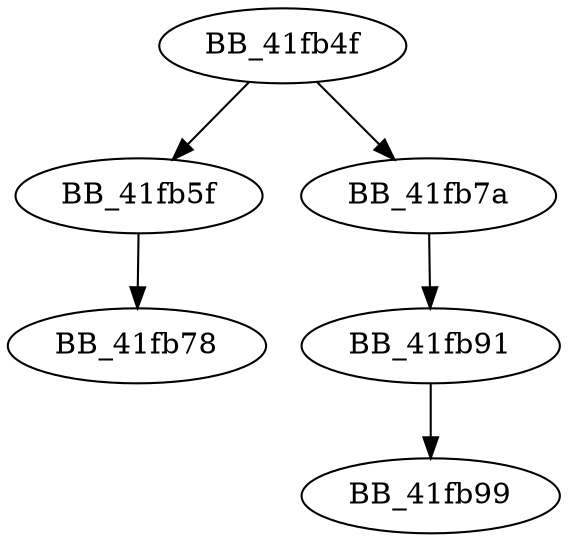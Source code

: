 DiGraph ___crtLCMapStringEx{
BB_41fb4f->BB_41fb5f
BB_41fb4f->BB_41fb7a
BB_41fb5f->BB_41fb78
BB_41fb7a->BB_41fb91
BB_41fb91->BB_41fb99
}
